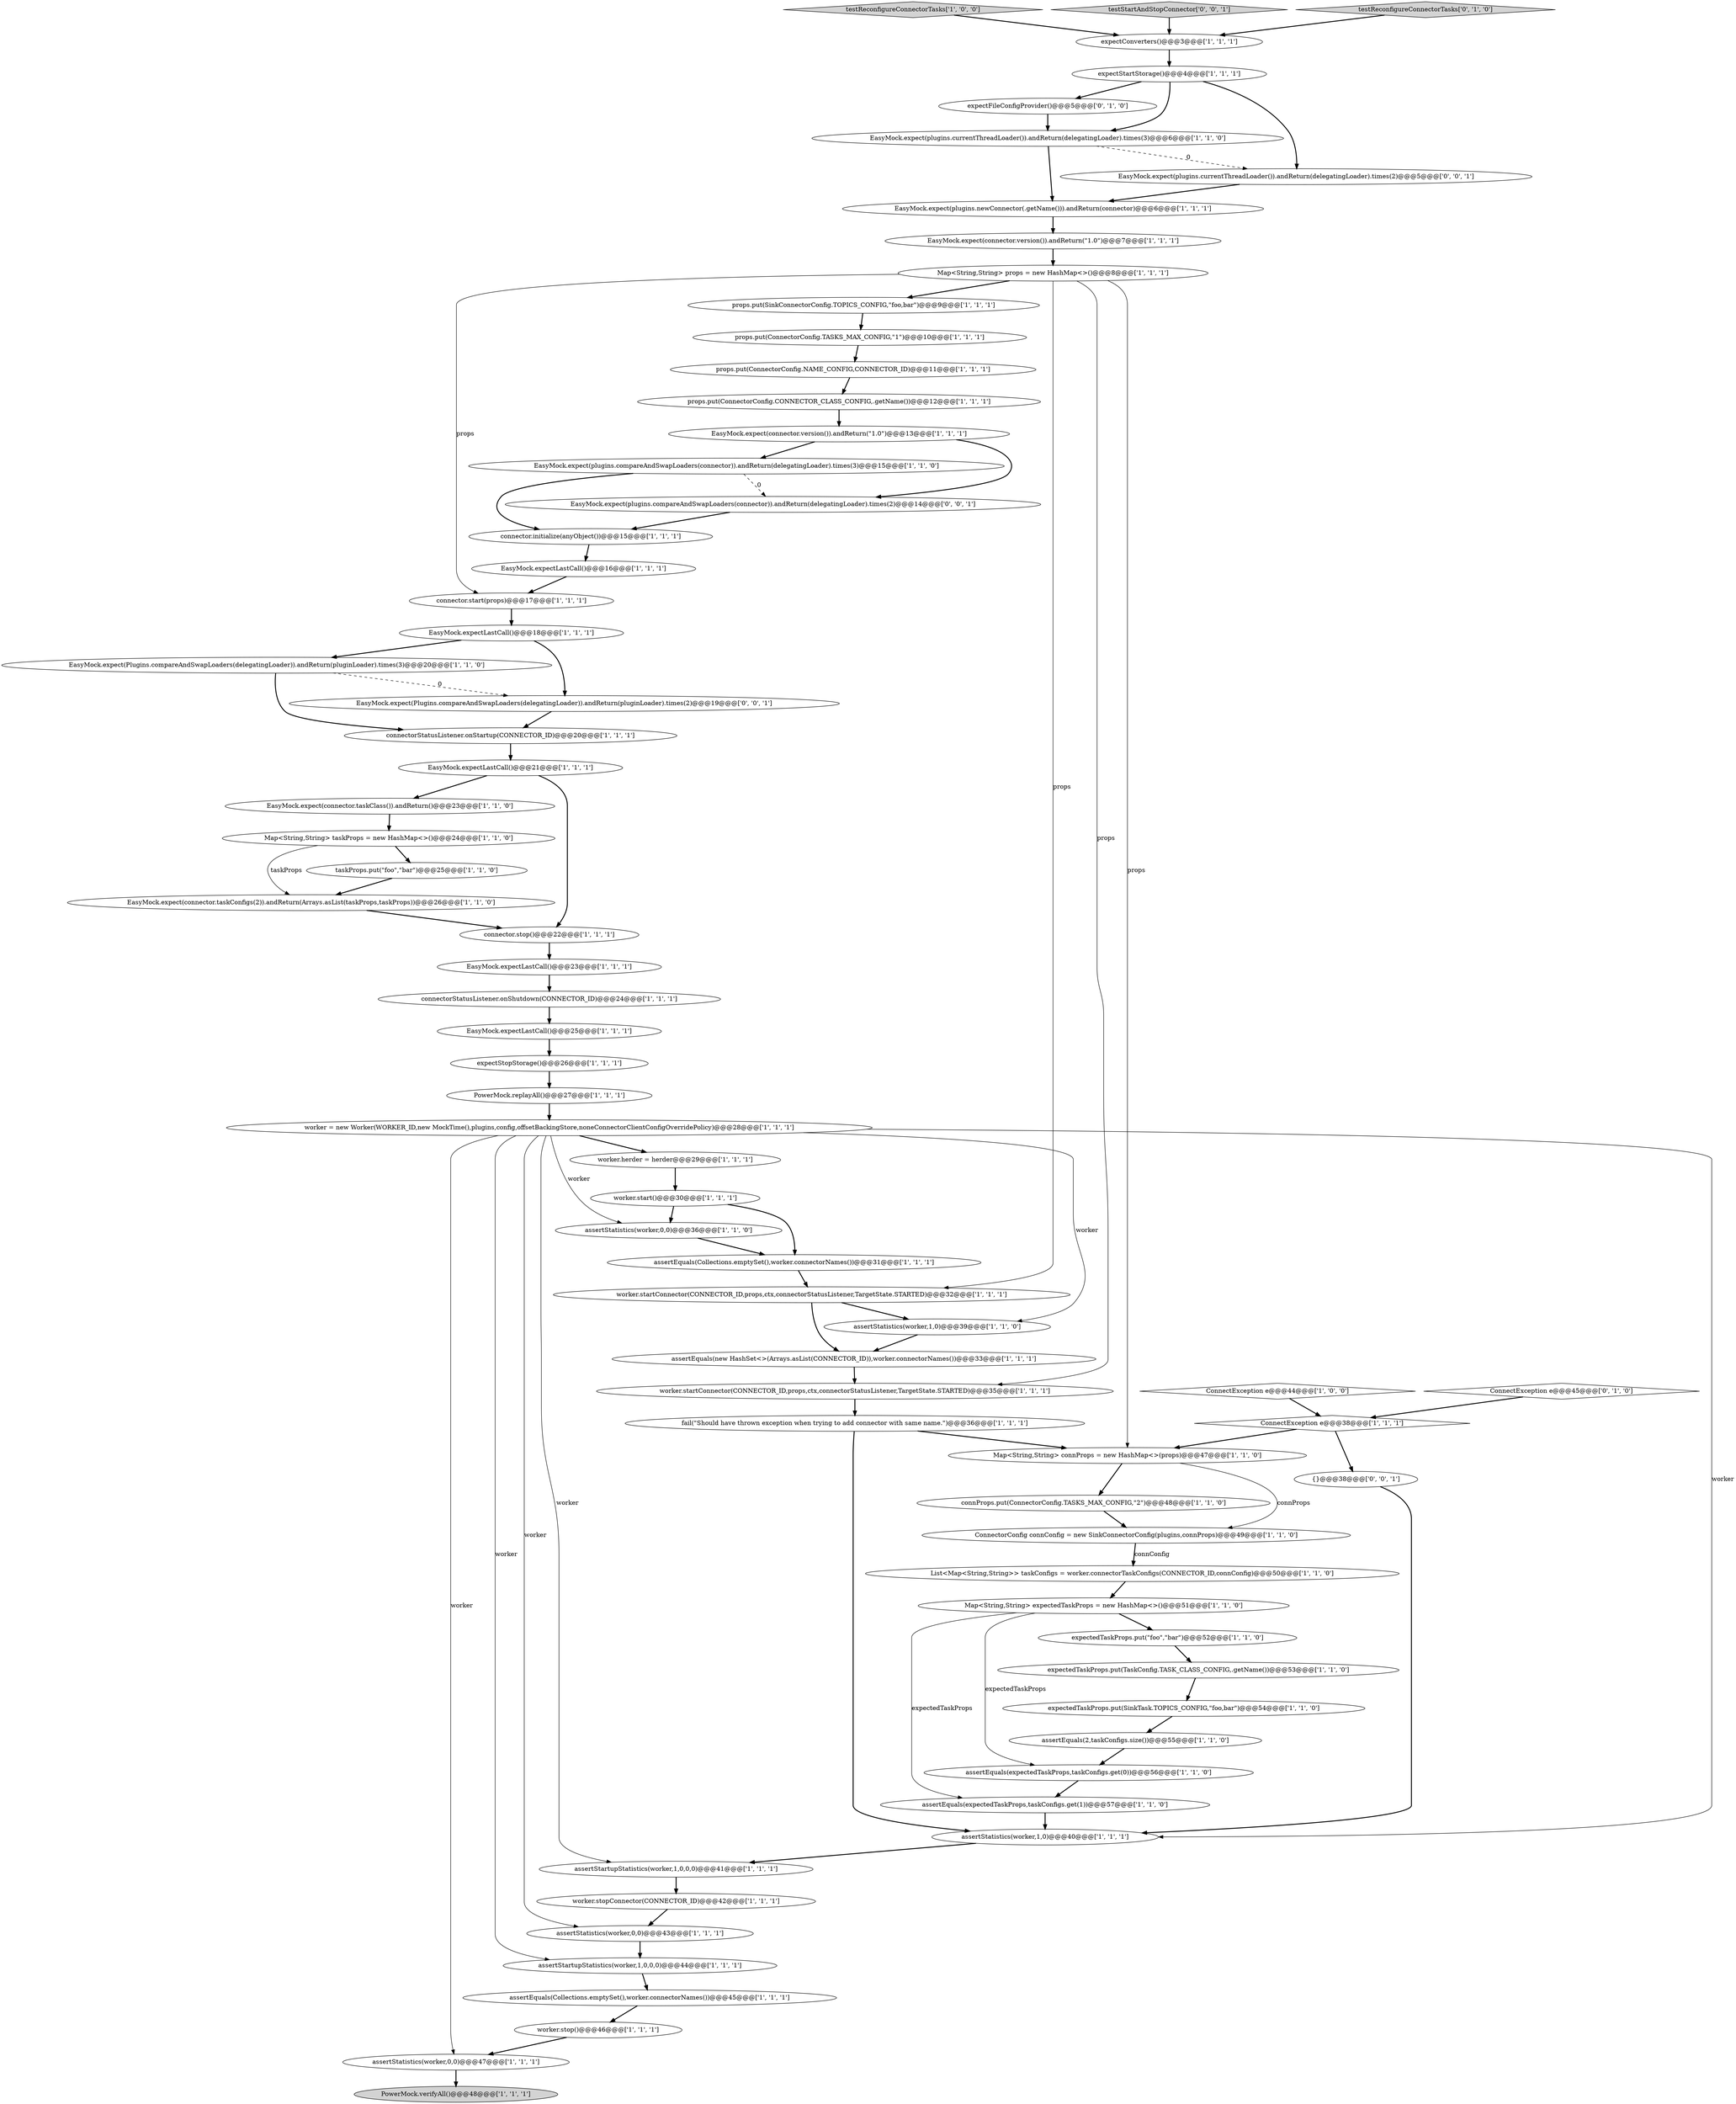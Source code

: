 digraph {
47 [style = filled, label = "worker.start()@@@30@@@['1', '1', '1']", fillcolor = white, shape = ellipse image = "AAA0AAABBB1BBB"];
0 [style = filled, label = "props.put(ConnectorConfig.TASKS_MAX_CONFIG,\"1\")@@@10@@@['1', '1', '1']", fillcolor = white, shape = ellipse image = "AAA0AAABBB1BBB"];
58 [style = filled, label = "EasyMock.expect(plugins.currentThreadLoader()).andReturn(delegatingLoader).times(3)@@@6@@@['1', '1', '0']", fillcolor = white, shape = ellipse image = "AAA0AAABBB1BBB"];
49 [style = filled, label = "ConnectorConfig connConfig = new SinkConnectorConfig(plugins,connProps)@@@49@@@['1', '1', '0']", fillcolor = white, shape = ellipse image = "AAA0AAABBB1BBB"];
8 [style = filled, label = "assertStartupStatistics(worker,1,0,0,0)@@@44@@@['1', '1', '1']", fillcolor = white, shape = ellipse image = "AAA0AAABBB1BBB"];
28 [style = filled, label = "ConnectException e@@@38@@@['1', '1', '1']", fillcolor = white, shape = diamond image = "AAA0AAABBB1BBB"];
38 [style = filled, label = "PowerMock.replayAll()@@@27@@@['1', '1', '1']", fillcolor = white, shape = ellipse image = "AAA0AAABBB1BBB"];
64 [style = filled, label = "expectFileConfigProvider()@@@5@@@['0', '1', '0']", fillcolor = white, shape = ellipse image = "AAA1AAABBB2BBB"];
33 [style = filled, label = "worker.herder = herder@@@29@@@['1', '1', '1']", fillcolor = white, shape = ellipse image = "AAA0AAABBB1BBB"];
16 [style = filled, label = "fail(\"Should have thrown exception when trying to add connector with same name.\")@@@36@@@['1', '1', '1']", fillcolor = white, shape = ellipse image = "AAA0AAABBB1BBB"];
3 [style = filled, label = "testReconfigureConnectorTasks['1', '0', '0']", fillcolor = lightgray, shape = diamond image = "AAA0AAABBB1BBB"];
23 [style = filled, label = "expectStartStorage()@@@4@@@['1', '1', '1']", fillcolor = white, shape = ellipse image = "AAA0AAABBB1BBB"];
61 [style = filled, label = "assertEquals(new HashSet<>(Arrays.asList(CONNECTOR_ID)),worker.connectorNames())@@@33@@@['1', '1', '1']", fillcolor = white, shape = ellipse image = "AAA0AAABBB1BBB"];
44 [style = filled, label = "expectedTaskProps.put(\"foo\",\"bar\")@@@52@@@['1', '1', '0']", fillcolor = white, shape = ellipse image = "AAA0AAABBB1BBB"];
62 [style = filled, label = "ConnectException e@@@45@@@['0', '1', '0']", fillcolor = white, shape = diamond image = "AAA0AAABBB2BBB"];
68 [style = filled, label = "EasyMock.expect(plugins.currentThreadLoader()).andReturn(delegatingLoader).times(2)@@@5@@@['0', '0', '1']", fillcolor = white, shape = ellipse image = "AAA0AAABBB3BBB"];
2 [style = filled, label = "List<Map<String,String>> taskConfigs = worker.connectorTaskConfigs(CONNECTOR_ID,connConfig)@@@50@@@['1', '1', '0']", fillcolor = white, shape = ellipse image = "AAA0AAABBB1BBB"];
43 [style = filled, label = "assertEquals(expectedTaskProps,taskConfigs.get(1))@@@57@@@['1', '1', '0']", fillcolor = white, shape = ellipse image = "AAA0AAABBB1BBB"];
5 [style = filled, label = "connector.initialize(anyObject())@@@15@@@['1', '1', '1']", fillcolor = white, shape = ellipse image = "AAA0AAABBB1BBB"];
57 [style = filled, label = "assertEquals(2,taskConfigs.size())@@@55@@@['1', '1', '0']", fillcolor = white, shape = ellipse image = "AAA0AAABBB1BBB"];
24 [style = filled, label = "assertEquals(Collections.emptySet(),worker.connectorNames())@@@45@@@['1', '1', '1']", fillcolor = white, shape = ellipse image = "AAA0AAABBB1BBB"];
7 [style = filled, label = "EasyMock.expectLastCall()@@@23@@@['1', '1', '1']", fillcolor = white, shape = ellipse image = "AAA0AAABBB1BBB"];
35 [style = filled, label = "worker = new Worker(WORKER_ID,new MockTime(),plugins,config,offsetBackingStore,noneConnectorClientConfigOverridePolicy)@@@28@@@['1', '1', '1']", fillcolor = white, shape = ellipse image = "AAA0AAABBB1BBB"];
13 [style = filled, label = "assertStatistics(worker,1,0)@@@40@@@['1', '1', '1']", fillcolor = white, shape = ellipse image = "AAA0AAABBB1BBB"];
51 [style = filled, label = "connProps.put(ConnectorConfig.TASKS_MAX_CONFIG,\"2\")@@@48@@@['1', '1', '0']", fillcolor = white, shape = ellipse image = "AAA0AAABBB1BBB"];
46 [style = filled, label = "expectedTaskProps.put(SinkTask.TOPICS_CONFIG,\"foo,bar\")@@@54@@@['1', '1', '0']", fillcolor = white, shape = ellipse image = "AAA0AAABBB1BBB"];
69 [style = filled, label = "EasyMock.expect(plugins.compareAndSwapLoaders(connector)).andReturn(delegatingLoader).times(2)@@@14@@@['0', '0', '1']", fillcolor = white, shape = ellipse image = "AAA0AAABBB3BBB"];
6 [style = filled, label = "worker.stopConnector(CONNECTOR_ID)@@@42@@@['1', '1', '1']", fillcolor = white, shape = ellipse image = "AAA0AAABBB1BBB"];
67 [style = filled, label = "EasyMock.expect(Plugins.compareAndSwapLoaders(delegatingLoader)).andReturn(pluginLoader).times(2)@@@19@@@['0', '0', '1']", fillcolor = white, shape = ellipse image = "AAA0AAABBB3BBB"];
4 [style = filled, label = "EasyMock.expectLastCall()@@@16@@@['1', '1', '1']", fillcolor = white, shape = ellipse image = "AAA0AAABBB1BBB"];
11 [style = filled, label = "assertStatistics(worker,1,0)@@@39@@@['1', '1', '0']", fillcolor = white, shape = ellipse image = "AAA0AAABBB1BBB"];
27 [style = filled, label = "connector.stop()@@@22@@@['1', '1', '1']", fillcolor = white, shape = ellipse image = "AAA0AAABBB1BBB"];
48 [style = filled, label = "worker.stop()@@@46@@@['1', '1', '1']", fillcolor = white, shape = ellipse image = "AAA0AAABBB1BBB"];
45 [style = filled, label = "props.put(ConnectorConfig.CONNECTOR_CLASS_CONFIG,.getName())@@@12@@@['1', '1', '1']", fillcolor = white, shape = ellipse image = "AAA0AAABBB1BBB"];
53 [style = filled, label = "EasyMock.expectLastCall()@@@18@@@['1', '1', '1']", fillcolor = white, shape = ellipse image = "AAA0AAABBB1BBB"];
12 [style = filled, label = "taskProps.put(\"foo\",\"bar\")@@@25@@@['1', '1', '0']", fillcolor = white, shape = ellipse image = "AAA0AAABBB1BBB"];
56 [style = filled, label = "props.put(SinkConnectorConfig.TOPICS_CONFIG,\"foo,bar\")@@@9@@@['1', '1', '1']", fillcolor = white, shape = ellipse image = "AAA0AAABBB1BBB"];
10 [style = filled, label = "assertStatistics(worker,0,0)@@@36@@@['1', '1', '0']", fillcolor = white, shape = ellipse image = "AAA0AAABBB1BBB"];
40 [style = filled, label = "assertStartupStatistics(worker,1,0,0,0)@@@41@@@['1', '1', '1']", fillcolor = white, shape = ellipse image = "AAA0AAABBB1BBB"];
52 [style = filled, label = "assertStatistics(worker,0,0)@@@47@@@['1', '1', '1']", fillcolor = white, shape = ellipse image = "AAA0AAABBB1BBB"];
19 [style = filled, label = "EasyMock.expect(connector.version()).andReturn(\"1.0\")@@@7@@@['1', '1', '1']", fillcolor = white, shape = ellipse image = "AAA0AAABBB1BBB"];
9 [style = filled, label = "worker.startConnector(CONNECTOR_ID,props,ctx,connectorStatusListener,TargetState.STARTED)@@@35@@@['1', '1', '1']", fillcolor = white, shape = ellipse image = "AAA0AAABBB1BBB"];
1 [style = filled, label = "connectorStatusListener.onShutdown(CONNECTOR_ID)@@@24@@@['1', '1', '1']", fillcolor = white, shape = ellipse image = "AAA0AAABBB1BBB"];
66 [style = filled, label = "testStartAndStopConnector['0', '0', '1']", fillcolor = lightgray, shape = diamond image = "AAA0AAABBB3BBB"];
55 [style = filled, label = "assertEquals(Collections.emptySet(),worker.connectorNames())@@@31@@@['1', '1', '1']", fillcolor = white, shape = ellipse image = "AAA0AAABBB1BBB"];
31 [style = filled, label = "connectorStatusListener.onStartup(CONNECTOR_ID)@@@20@@@['1', '1', '1']", fillcolor = white, shape = ellipse image = "AAA0AAABBB1BBB"];
29 [style = filled, label = "Map<String,String> connProps = new HashMap<>(props)@@@47@@@['1', '1', '0']", fillcolor = white, shape = ellipse image = "AAA0AAABBB1BBB"];
17 [style = filled, label = "ConnectException e@@@44@@@['1', '0', '0']", fillcolor = white, shape = diamond image = "AAA0AAABBB1BBB"];
59 [style = filled, label = "EasyMock.expect(plugins.newConnector(.getName())).andReturn(connector)@@@6@@@['1', '1', '1']", fillcolor = white, shape = ellipse image = "AAA0AAABBB1BBB"];
36 [style = filled, label = "assertEquals(expectedTaskProps,taskConfigs.get(0))@@@56@@@['1', '1', '0']", fillcolor = white, shape = ellipse image = "AAA0AAABBB1BBB"];
18 [style = filled, label = "EasyMock.expect(Plugins.compareAndSwapLoaders(delegatingLoader)).andReturn(pluginLoader).times(3)@@@20@@@['1', '1', '0']", fillcolor = white, shape = ellipse image = "AAA0AAABBB1BBB"];
22 [style = filled, label = "expectConverters()@@@3@@@['1', '1', '1']", fillcolor = white, shape = ellipse image = "AAA0AAABBB1BBB"];
60 [style = filled, label = "Map<String,String> taskProps = new HashMap<>()@@@24@@@['1', '1', '0']", fillcolor = white, shape = ellipse image = "AAA0AAABBB1BBB"];
20 [style = filled, label = "EasyMock.expect(plugins.compareAndSwapLoaders(connector)).andReturn(delegatingLoader).times(3)@@@15@@@['1', '1', '0']", fillcolor = white, shape = ellipse image = "AAA0AAABBB1BBB"];
15 [style = filled, label = "EasyMock.expect(connector.version()).andReturn(\"1.0\")@@@13@@@['1', '1', '1']", fillcolor = white, shape = ellipse image = "AAA0AAABBB1BBB"];
25 [style = filled, label = "Map<String,String> expectedTaskProps = new HashMap<>()@@@51@@@['1', '1', '0']", fillcolor = white, shape = ellipse image = "AAA0AAABBB1BBB"];
34 [style = filled, label = "worker.startConnector(CONNECTOR_ID,props,ctx,connectorStatusListener,TargetState.STARTED)@@@32@@@['1', '1', '1']", fillcolor = white, shape = ellipse image = "AAA0AAABBB1BBB"];
54 [style = filled, label = "EasyMock.expect(connector.taskClass()).andReturn()@@@23@@@['1', '1', '0']", fillcolor = white, shape = ellipse image = "AAA0AAABBB1BBB"];
37 [style = filled, label = "props.put(ConnectorConfig.NAME_CONFIG,CONNECTOR_ID)@@@11@@@['1', '1', '1']", fillcolor = white, shape = ellipse image = "AAA0AAABBB1BBB"];
50 [style = filled, label = "assertStatistics(worker,0,0)@@@43@@@['1', '1', '1']", fillcolor = white, shape = ellipse image = "AAA0AAABBB1BBB"];
32 [style = filled, label = "expectedTaskProps.put(TaskConfig.TASK_CLASS_CONFIG,.getName())@@@53@@@['1', '1', '0']", fillcolor = white, shape = ellipse image = "AAA0AAABBB1BBB"];
30 [style = filled, label = "EasyMock.expectLastCall()@@@21@@@['1', '1', '1']", fillcolor = white, shape = ellipse image = "AAA0AAABBB1BBB"];
39 [style = filled, label = "EasyMock.expectLastCall()@@@25@@@['1', '1', '1']", fillcolor = white, shape = ellipse image = "AAA0AAABBB1BBB"];
63 [style = filled, label = "testReconfigureConnectorTasks['0', '1', '0']", fillcolor = lightgray, shape = diamond image = "AAA0AAABBB2BBB"];
65 [style = filled, label = "{}@@@38@@@['0', '0', '1']", fillcolor = white, shape = ellipse image = "AAA0AAABBB3BBB"];
41 [style = filled, label = "PowerMock.verifyAll()@@@48@@@['1', '1', '1']", fillcolor = lightgray, shape = ellipse image = "AAA0AAABBB1BBB"];
21 [style = filled, label = "connector.start(props)@@@17@@@['1', '1', '1']", fillcolor = white, shape = ellipse image = "AAA0AAABBB1BBB"];
14 [style = filled, label = "expectStopStorage()@@@26@@@['1', '1', '1']", fillcolor = white, shape = ellipse image = "AAA0AAABBB1BBB"];
42 [style = filled, label = "EasyMock.expect(connector.taskConfigs(2)).andReturn(Arrays.asList(taskProps,taskProps))@@@26@@@['1', '1', '0']", fillcolor = white, shape = ellipse image = "AAA0AAABBB1BBB"];
26 [style = filled, label = "Map<String,String> props = new HashMap<>()@@@8@@@['1', '1', '1']", fillcolor = white, shape = ellipse image = "AAA0AAABBB1BBB"];
35->33 [style = bold, label=""];
27->7 [style = bold, label=""];
35->52 [style = solid, label="worker"];
34->61 [style = bold, label=""];
67->31 [style = bold, label=""];
33->47 [style = bold, label=""];
16->13 [style = bold, label=""];
30->27 [style = bold, label=""];
10->55 [style = bold, label=""];
40->6 [style = bold, label=""];
62->28 [style = bold, label=""];
64->58 [style = bold, label=""];
38->35 [style = bold, label=""];
53->67 [style = bold, label=""];
20->69 [style = dashed, label="0"];
60->12 [style = bold, label=""];
51->49 [style = bold, label=""];
26->56 [style = bold, label=""];
7->1 [style = bold, label=""];
25->43 [style = solid, label="expectedTaskProps"];
35->50 [style = solid, label="worker"];
49->2 [style = bold, label=""];
4->21 [style = bold, label=""];
47->55 [style = bold, label=""];
18->67 [style = dashed, label="0"];
68->59 [style = bold, label=""];
28->29 [style = bold, label=""];
45->15 [style = bold, label=""];
58->59 [style = bold, label=""];
30->54 [style = bold, label=""];
39->14 [style = bold, label=""];
66->22 [style = bold, label=""];
49->2 [style = solid, label="connConfig"];
59->19 [style = bold, label=""];
9->16 [style = bold, label=""];
11->61 [style = bold, label=""];
29->51 [style = bold, label=""];
35->13 [style = solid, label="worker"];
65->13 [style = bold, label=""];
1->39 [style = bold, label=""];
12->42 [style = bold, label=""];
53->18 [style = bold, label=""];
19->26 [style = bold, label=""];
37->45 [style = bold, label=""];
15->20 [style = bold, label=""];
18->31 [style = bold, label=""];
3->22 [style = bold, label=""];
21->53 [style = bold, label=""];
69->5 [style = bold, label=""];
25->44 [style = bold, label=""];
28->65 [style = bold, label=""];
29->49 [style = solid, label="connProps"];
42->27 [style = bold, label=""];
36->43 [style = bold, label=""];
56->0 [style = bold, label=""];
20->5 [style = bold, label=""];
43->13 [style = bold, label=""];
25->36 [style = solid, label="expectedTaskProps"];
50->8 [style = bold, label=""];
5->4 [style = bold, label=""];
47->10 [style = bold, label=""];
26->34 [style = solid, label="props"];
35->40 [style = solid, label="worker"];
16->29 [style = bold, label=""];
48->52 [style = bold, label=""];
23->68 [style = bold, label=""];
32->46 [style = bold, label=""];
26->29 [style = solid, label="props"];
57->36 [style = bold, label=""];
31->30 [style = bold, label=""];
23->58 [style = bold, label=""];
8->24 [style = bold, label=""];
54->60 [style = bold, label=""];
35->11 [style = solid, label="worker"];
23->64 [style = bold, label=""];
0->37 [style = bold, label=""];
26->21 [style = solid, label="props"];
24->48 [style = bold, label=""];
14->38 [style = bold, label=""];
46->57 [style = bold, label=""];
63->22 [style = bold, label=""];
44->32 [style = bold, label=""];
13->40 [style = bold, label=""];
2->25 [style = bold, label=""];
35->8 [style = solid, label="worker"];
15->69 [style = bold, label=""];
35->10 [style = solid, label="worker"];
52->41 [style = bold, label=""];
6->50 [style = bold, label=""];
58->68 [style = dashed, label="0"];
17->28 [style = bold, label=""];
60->42 [style = solid, label="taskProps"];
22->23 [style = bold, label=""];
26->9 [style = solid, label="props"];
61->9 [style = bold, label=""];
55->34 [style = bold, label=""];
34->11 [style = bold, label=""];
}
